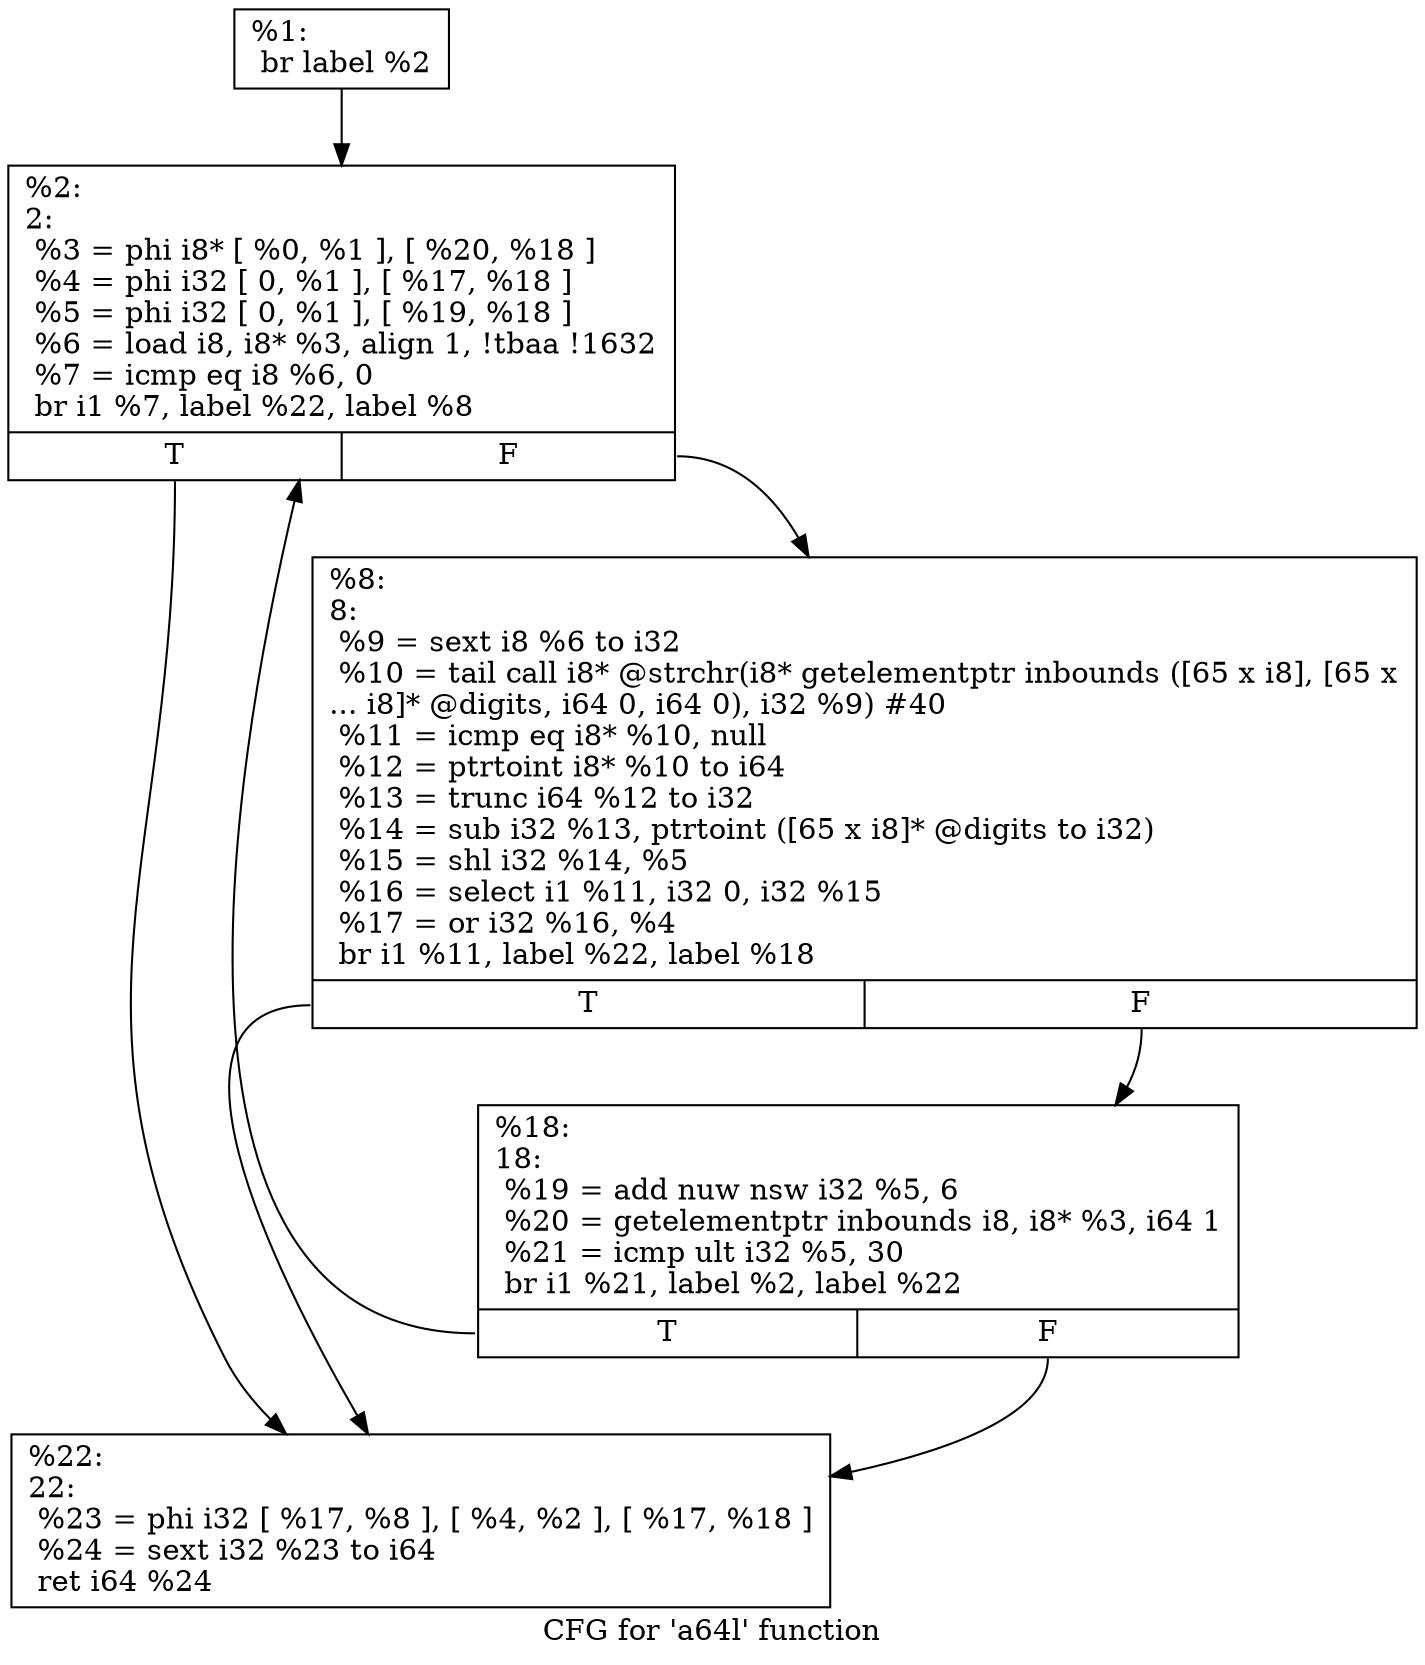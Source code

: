 digraph "CFG for 'a64l' function" {
	label="CFG for 'a64l' function";

	Node0x17fd480 [shape=record,label="{%1:\l  br label %2\l}"];
	Node0x17fd480 -> Node0x17fd500;
	Node0x17fd500 [shape=record,label="{%2:\l2:                                                \l  %3 = phi i8* [ %0, %1 ], [ %20, %18 ]\l  %4 = phi i32 [ 0, %1 ], [ %17, %18 ]\l  %5 = phi i32 [ 0, %1 ], [ %19, %18 ]\l  %6 = load i8, i8* %3, align 1, !tbaa !1632\l  %7 = icmp eq i8 %6, 0\l  br i1 %7, label %22, label %8\l|{<s0>T|<s1>F}}"];
	Node0x17fd500:s0 -> Node0x17fd8a0;
	Node0x17fd500:s1 -> Node0x17fd800;
	Node0x17fd800 [shape=record,label="{%8:\l8:                                                \l  %9 = sext i8 %6 to i32\l  %10 = tail call i8* @strchr(i8* getelementptr inbounds ([65 x i8], [65 x\l... i8]* @digits, i64 0, i64 0), i32 %9) #40\l  %11 = icmp eq i8* %10, null\l  %12 = ptrtoint i8* %10 to i64\l  %13 = trunc i64 %12 to i32\l  %14 = sub i32 %13, ptrtoint ([65 x i8]* @digits to i32)\l  %15 = shl i32 %14, %5\l  %16 = select i1 %11, i32 0, i32 %15\l  %17 = or i32 %16, %4\l  br i1 %11, label %22, label %18\l|{<s0>T|<s1>F}}"];
	Node0x17fd800:s0 -> Node0x17fd8a0;
	Node0x17fd800:s1 -> Node0x17fd850;
	Node0x17fd850 [shape=record,label="{%18:\l18:                                               \l  %19 = add nuw nsw i32 %5, 6\l  %20 = getelementptr inbounds i8, i8* %3, i64 1\l  %21 = icmp ult i32 %5, 30\l  br i1 %21, label %2, label %22\l|{<s0>T|<s1>F}}"];
	Node0x17fd850:s0 -> Node0x17fd500;
	Node0x17fd850:s1 -> Node0x17fd8a0;
	Node0x17fd8a0 [shape=record,label="{%22:\l22:                                               \l  %23 = phi i32 [ %17, %8 ], [ %4, %2 ], [ %17, %18 ]\l  %24 = sext i32 %23 to i64\l  ret i64 %24\l}"];
}
